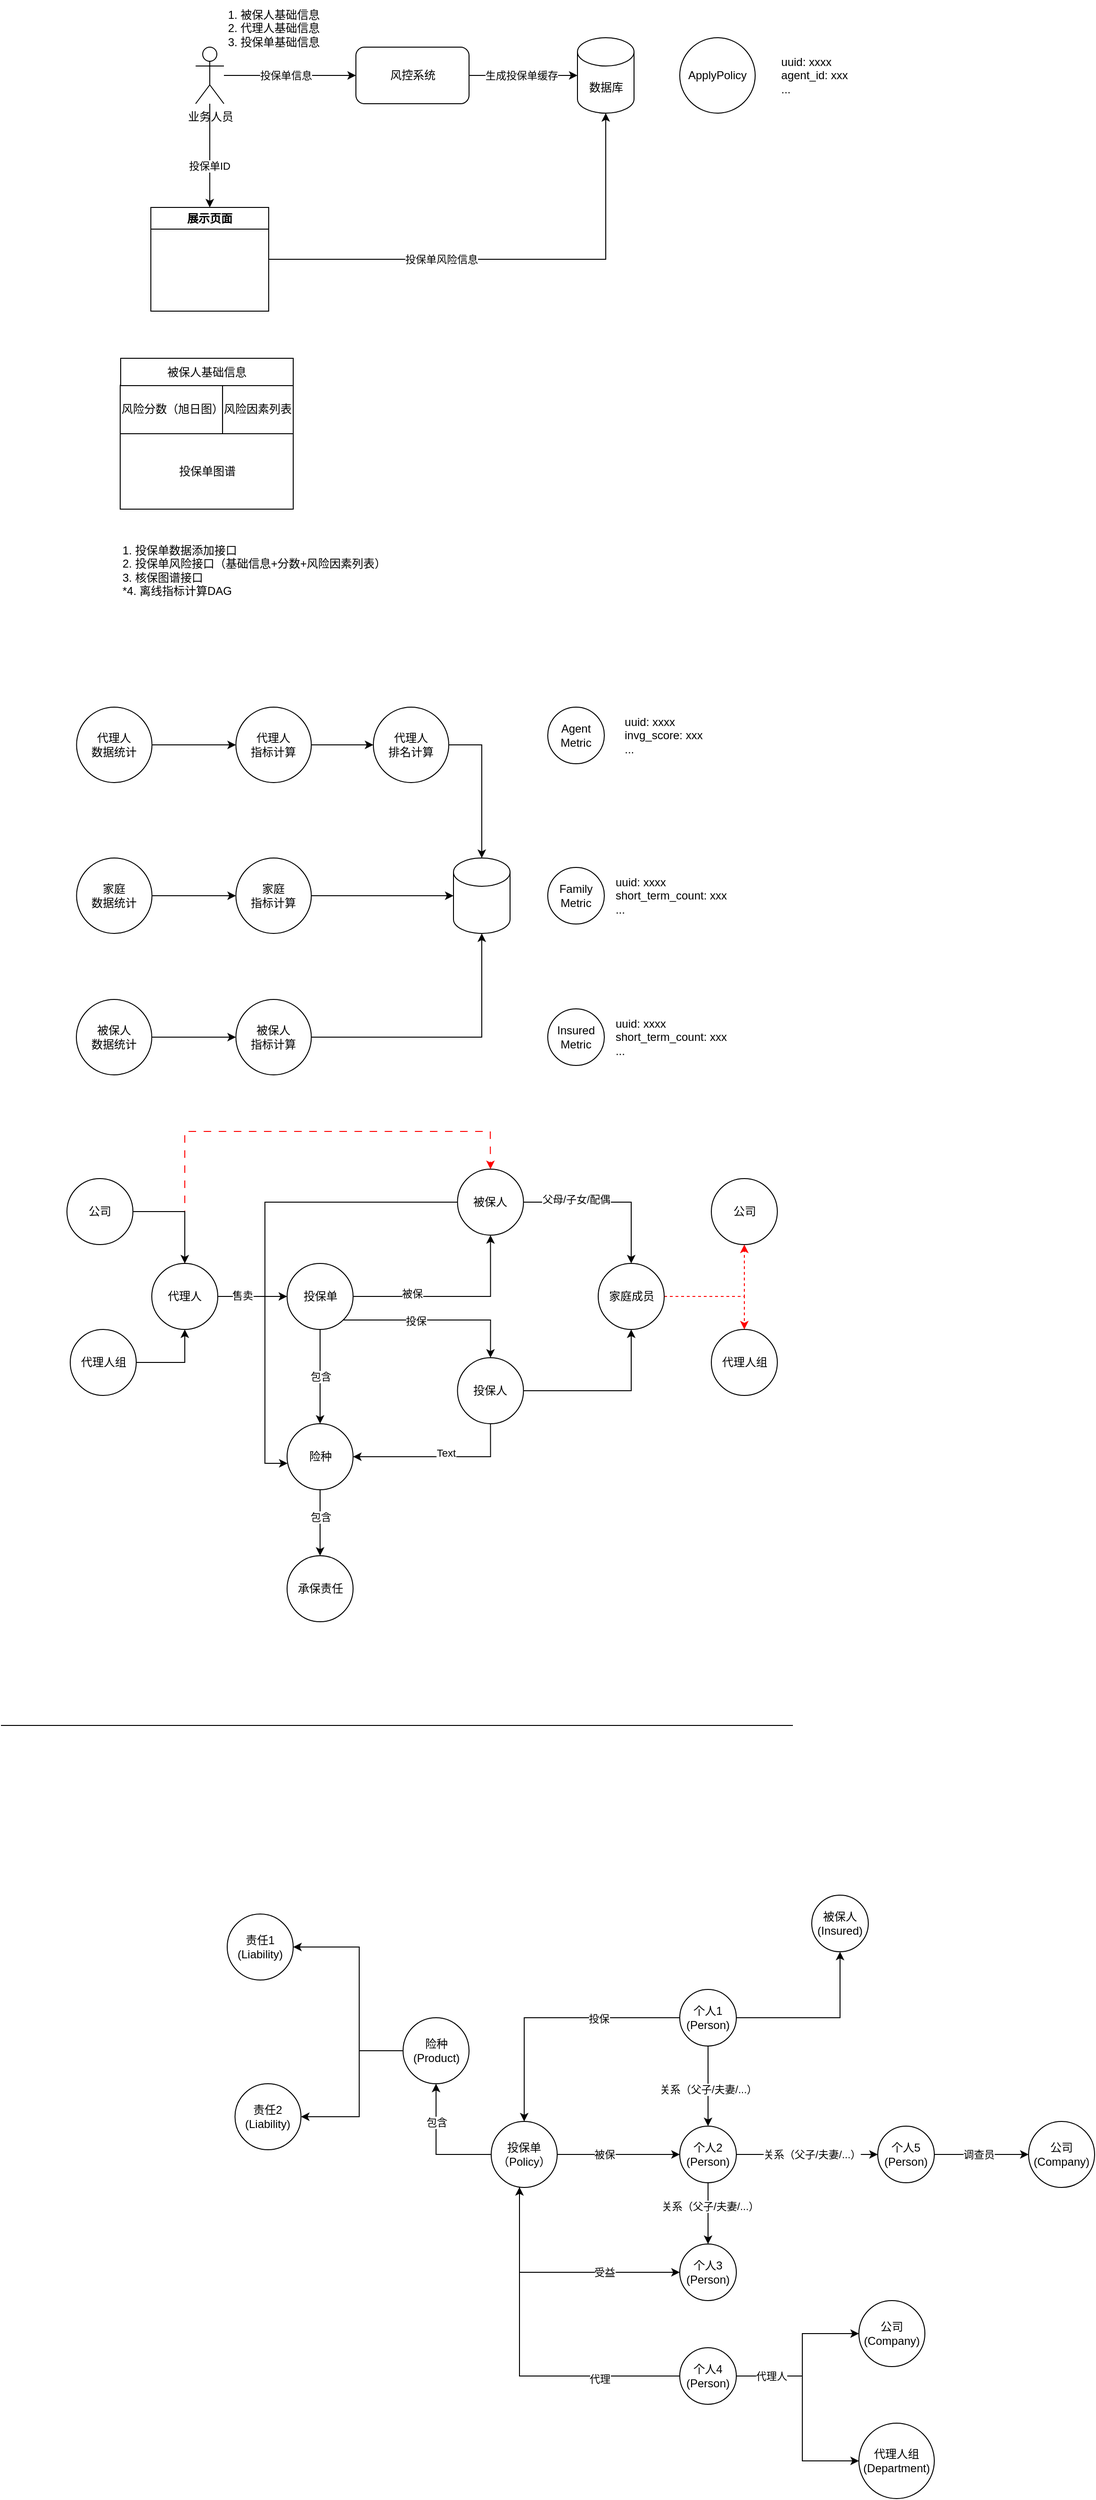 <mxfile version="22.1.0" type="github">
  <diagram name="Page-1" id="D61PyfcK58h0UPg5Ae6O">
    <mxGraphModel dx="2074" dy="2250" grid="1" gridSize="10" guides="1" tooltips="1" connect="1" arrows="1" fold="1" page="1" pageScale="1" pageWidth="850" pageHeight="1100" math="0" shadow="0">
      <root>
        <mxCell id="0" />
        <mxCell id="1" parent="0" />
        <mxCell id="CutPcQzICrdOBgq3EssP-4" style="edgeStyle=orthogonalEdgeStyle;rounded=0;orthogonalLoop=1;jettySize=auto;html=1;" parent="1" source="CutPcQzICrdOBgq3EssP-1" target="CutPcQzICrdOBgq3EssP-2" edge="1">
          <mxGeometry relative="1" as="geometry" />
        </mxCell>
        <mxCell id="CutPcQzICrdOBgq3EssP-6" value="投保单信息" style="edgeLabel;html=1;align=center;verticalAlign=middle;resizable=0;points=[];" parent="CutPcQzICrdOBgq3EssP-4" vertex="1" connectable="0">
          <mxGeometry x="-0.329" relative="1" as="geometry">
            <mxPoint x="18" as="offset" />
          </mxGeometry>
        </mxCell>
        <mxCell id="CutPcQzICrdOBgq3EssP-11" style="edgeStyle=orthogonalEdgeStyle;rounded=0;orthogonalLoop=1;jettySize=auto;html=1;" parent="1" source="CutPcQzICrdOBgq3EssP-1" target="CutPcQzICrdOBgq3EssP-9" edge="1">
          <mxGeometry relative="1" as="geometry" />
        </mxCell>
        <mxCell id="CutPcQzICrdOBgq3EssP-13" value="投保单ID" style="edgeLabel;html=1;align=center;verticalAlign=middle;resizable=0;points=[];" parent="CutPcQzICrdOBgq3EssP-11" vertex="1" connectable="0">
          <mxGeometry x="0.173" y="-1" relative="1" as="geometry">
            <mxPoint y="1" as="offset" />
          </mxGeometry>
        </mxCell>
        <mxCell id="CutPcQzICrdOBgq3EssP-1" value="业务人员" style="shape=umlActor;verticalLabelPosition=bottom;verticalAlign=top;html=1;outlineConnect=0;" parent="1" vertex="1">
          <mxGeometry x="216.5" y="-960" width="30" height="60" as="geometry" />
        </mxCell>
        <mxCell id="CutPcQzICrdOBgq3EssP-5" style="edgeStyle=orthogonalEdgeStyle;rounded=0;orthogonalLoop=1;jettySize=auto;html=1;" parent="1" source="CutPcQzICrdOBgq3EssP-2" target="CutPcQzICrdOBgq3EssP-3" edge="1">
          <mxGeometry relative="1" as="geometry" />
        </mxCell>
        <mxCell id="CutPcQzICrdOBgq3EssP-7" value="生成投保单缓存" style="edgeLabel;html=1;align=center;verticalAlign=middle;resizable=0;points=[];" parent="CutPcQzICrdOBgq3EssP-5" vertex="1" connectable="0">
          <mxGeometry x="-0.478" relative="1" as="geometry">
            <mxPoint x="25" as="offset" />
          </mxGeometry>
        </mxCell>
        <mxCell id="CutPcQzICrdOBgq3EssP-2" value="风控系统" style="rounded=1;whiteSpace=wrap;html=1;" parent="1" vertex="1">
          <mxGeometry x="386.5" y="-960" width="120" height="60" as="geometry" />
        </mxCell>
        <mxCell id="CutPcQzICrdOBgq3EssP-3" value="数据库" style="shape=cylinder3;whiteSpace=wrap;html=1;boundedLbl=1;backgroundOutline=1;size=15;" parent="1" vertex="1">
          <mxGeometry x="621.5" y="-970" width="60" height="80" as="geometry" />
        </mxCell>
        <mxCell id="CutPcQzICrdOBgq3EssP-8" value="1. 被保人基础信息&lt;br&gt;&lt;div style=&quot;text-align: left;&quot;&gt;&lt;span style=&quot;background-color: initial;&quot;&gt;2. 代理人基础信息&lt;/span&gt;&lt;/div&gt;&lt;div style=&quot;text-align: left;&quot;&gt;&lt;span style=&quot;background-color: initial;&quot;&gt;3. 投保单基础信息&lt;/span&gt;&lt;/div&gt;" style="text;html=1;strokeColor=none;fillColor=none;align=center;verticalAlign=middle;whiteSpace=wrap;rounded=0;" parent="1" vertex="1">
          <mxGeometry x="238.82" y="-1010" width="120.79" height="60" as="geometry" />
        </mxCell>
        <mxCell id="CutPcQzICrdOBgq3EssP-9" value="展示页面" style="swimlane;whiteSpace=wrap;html=1;" parent="1" vertex="1">
          <mxGeometry x="169" y="-790" width="125" height="110" as="geometry" />
        </mxCell>
        <mxCell id="CutPcQzICrdOBgq3EssP-12" style="edgeStyle=orthogonalEdgeStyle;rounded=0;orthogonalLoop=1;jettySize=auto;html=1;entryX=0.5;entryY=1;entryDx=0;entryDy=0;entryPerimeter=0;" parent="1" source="CutPcQzICrdOBgq3EssP-9" target="CutPcQzICrdOBgq3EssP-3" edge="1">
          <mxGeometry relative="1" as="geometry" />
        </mxCell>
        <mxCell id="CutPcQzICrdOBgq3EssP-14" value="投保单风险信息" style="edgeLabel;html=1;align=center;verticalAlign=middle;resizable=0;points=[];" parent="CutPcQzICrdOBgq3EssP-12" vertex="1" connectable="0">
          <mxGeometry x="-0.44" relative="1" as="geometry">
            <mxPoint x="39" as="offset" />
          </mxGeometry>
        </mxCell>
        <mxCell id="CutPcQzICrdOBgq3EssP-22" value="1. 投保单数据添加接口&lt;br&gt;2. 投保单风险接口（基础信息+分数+风险因素列表）&lt;br&gt;3. 核保图谱接口&lt;br&gt;*4. 离线指标计算DAG" style="text;html=1;strokeColor=none;fillColor=none;align=left;verticalAlign=middle;whiteSpace=wrap;rounded=0;" parent="1" vertex="1">
          <mxGeometry x="136.5" y="-440" width="313.5" height="70" as="geometry" />
        </mxCell>
        <mxCell id="CutPcQzICrdOBgq3EssP-17" value="风险分数（旭日图）" style="rounded=0;whiteSpace=wrap;html=1;" parent="1" vertex="1">
          <mxGeometry x="136.5" y="-601.43" width="108.571" height="51.429" as="geometry" />
        </mxCell>
        <mxCell id="CutPcQzICrdOBgq3EssP-18" value="风险因素列表" style="rounded=0;whiteSpace=wrap;html=1;" parent="1" vertex="1">
          <mxGeometry x="245.07" y="-601.43" width="74.93" height="51.43" as="geometry" />
        </mxCell>
        <mxCell id="CutPcQzICrdOBgq3EssP-19" value="投保单图谱" style="rounded=0;whiteSpace=wrap;html=1;" parent="1" vertex="1">
          <mxGeometry x="136.5" y="-550" width="183.5" height="80" as="geometry" />
        </mxCell>
        <mxCell id="CutPcQzICrdOBgq3EssP-23" value="被保人基础信息" style="rounded=0;whiteSpace=wrap;html=1;" parent="1" vertex="1">
          <mxGeometry x="137" y="-630" width="183" height="29" as="geometry" />
        </mxCell>
        <mxCell id="CutPcQzICrdOBgq3EssP-30" style="edgeStyle=orthogonalEdgeStyle;rounded=0;orthogonalLoop=1;jettySize=auto;html=1;" parent="1" source="CutPcQzICrdOBgq3EssP-24" target="CutPcQzICrdOBgq3EssP-27" edge="1">
          <mxGeometry relative="1" as="geometry" />
        </mxCell>
        <mxCell id="CutPcQzICrdOBgq3EssP-24" value="代理人&lt;br&gt;数据统计" style="ellipse;whiteSpace=wrap;html=1;aspect=fixed;" parent="1" vertex="1">
          <mxGeometry x="90.21" y="-260" width="80" height="80" as="geometry" />
        </mxCell>
        <mxCell id="CutPcQzICrdOBgq3EssP-31" style="edgeStyle=orthogonalEdgeStyle;rounded=0;orthogonalLoop=1;jettySize=auto;html=1;entryX=0;entryY=0.5;entryDx=0;entryDy=0;" parent="1" source="CutPcQzICrdOBgq3EssP-25" target="CutPcQzICrdOBgq3EssP-28" edge="1">
          <mxGeometry relative="1" as="geometry" />
        </mxCell>
        <mxCell id="CutPcQzICrdOBgq3EssP-25" value="家庭&lt;br&gt;数据统计" style="ellipse;whiteSpace=wrap;html=1;aspect=fixed;" parent="1" vertex="1">
          <mxGeometry x="90.21" y="-100" width="80" height="80" as="geometry" />
        </mxCell>
        <mxCell id="CutPcQzICrdOBgq3EssP-32" style="edgeStyle=orthogonalEdgeStyle;rounded=0;orthogonalLoop=1;jettySize=auto;html=1;entryX=0;entryY=0.5;entryDx=0;entryDy=0;" parent="1" source="CutPcQzICrdOBgq3EssP-26" target="CutPcQzICrdOBgq3EssP-29" edge="1">
          <mxGeometry relative="1" as="geometry" />
        </mxCell>
        <mxCell id="CutPcQzICrdOBgq3EssP-26" value="被保人&lt;br&gt;数据统计" style="ellipse;whiteSpace=wrap;html=1;aspect=fixed;" parent="1" vertex="1">
          <mxGeometry x="90.0" y="50" width="80" height="80" as="geometry" />
        </mxCell>
        <mxCell id="CutPcQzICrdOBgq3EssP-34" style="edgeStyle=orthogonalEdgeStyle;rounded=0;orthogonalLoop=1;jettySize=auto;html=1;entryX=0;entryY=0.5;entryDx=0;entryDy=0;" parent="1" source="CutPcQzICrdOBgq3EssP-27" target="CutPcQzICrdOBgq3EssP-33" edge="1">
          <mxGeometry relative="1" as="geometry" />
        </mxCell>
        <mxCell id="CutPcQzICrdOBgq3EssP-27" value="代理人&lt;br&gt;指标计算" style="ellipse;whiteSpace=wrap;html=1;aspect=fixed;" parent="1" vertex="1">
          <mxGeometry x="259.21" y="-260" width="80" height="80" as="geometry" />
        </mxCell>
        <mxCell id="CutPcQzICrdOBgq3EssP-37" style="edgeStyle=orthogonalEdgeStyle;rounded=0;orthogonalLoop=1;jettySize=auto;html=1;" parent="1" source="CutPcQzICrdOBgq3EssP-28" target="CutPcQzICrdOBgq3EssP-35" edge="1">
          <mxGeometry relative="1" as="geometry" />
        </mxCell>
        <mxCell id="CutPcQzICrdOBgq3EssP-28" value="家庭&lt;br&gt;指标计算" style="ellipse;whiteSpace=wrap;html=1;aspect=fixed;" parent="1" vertex="1">
          <mxGeometry x="259.21" y="-100" width="80" height="80" as="geometry" />
        </mxCell>
        <mxCell id="CutPcQzICrdOBgq3EssP-29" value="被保人&lt;br&gt;指标计算" style="ellipse;whiteSpace=wrap;html=1;aspect=fixed;" parent="1" vertex="1">
          <mxGeometry x="259.21" y="50" width="80" height="80" as="geometry" />
        </mxCell>
        <mxCell id="CutPcQzICrdOBgq3EssP-33" value="代理人&lt;br&gt;排名计算" style="ellipse;whiteSpace=wrap;html=1;aspect=fixed;" parent="1" vertex="1">
          <mxGeometry x="405" y="-260" width="80" height="80" as="geometry" />
        </mxCell>
        <mxCell id="CutPcQzICrdOBgq3EssP-35" value="" style="shape=cylinder3;whiteSpace=wrap;html=1;boundedLbl=1;backgroundOutline=1;size=15;" parent="1" vertex="1">
          <mxGeometry x="490" y="-100" width="60" height="80" as="geometry" />
        </mxCell>
        <mxCell id="CutPcQzICrdOBgq3EssP-36" style="edgeStyle=orthogonalEdgeStyle;rounded=0;orthogonalLoop=1;jettySize=auto;html=1;entryX=0.5;entryY=0;entryDx=0;entryDy=0;entryPerimeter=0;" parent="1" source="CutPcQzICrdOBgq3EssP-33" target="CutPcQzICrdOBgq3EssP-35" edge="1">
          <mxGeometry relative="1" as="geometry" />
        </mxCell>
        <mxCell id="CutPcQzICrdOBgq3EssP-38" style="edgeStyle=orthogonalEdgeStyle;rounded=0;orthogonalLoop=1;jettySize=auto;html=1;entryX=0.5;entryY=1;entryDx=0;entryDy=0;entryPerimeter=0;" parent="1" source="CutPcQzICrdOBgq3EssP-29" target="CutPcQzICrdOBgq3EssP-35" edge="1">
          <mxGeometry relative="1" as="geometry" />
        </mxCell>
        <mxCell id="CutPcQzICrdOBgq3EssP-41" value="" style="group" parent="1" vertex="1" connectable="0">
          <mxGeometry x="590" y="-260" width="171.5" height="60" as="geometry" />
        </mxCell>
        <mxCell id="CutPcQzICrdOBgq3EssP-39" value="Agent&lt;br&gt;Metric" style="ellipse;whiteSpace=wrap;html=1;aspect=fixed;" parent="CutPcQzICrdOBgq3EssP-41" vertex="1">
          <mxGeometry width="60" height="60" as="geometry" />
        </mxCell>
        <mxCell id="CutPcQzICrdOBgq3EssP-40" value="&lt;div style=&quot;text-align: left;&quot;&gt;&lt;span style=&quot;background-color: initial;&quot;&gt;uuid: xxxx&lt;/span&gt;&lt;/div&gt;&lt;div style=&quot;text-align: left;&quot;&gt;&lt;span style=&quot;background-color: initial;&quot;&gt;invg_score: xxx&lt;/span&gt;&lt;/div&gt;&lt;div style=&quot;text-align: left;&quot;&gt;&lt;span style=&quot;background-color: initial;&quot;&gt;...&lt;/span&gt;&lt;/div&gt;" style="text;html=1;strokeColor=none;fillColor=none;align=center;verticalAlign=middle;whiteSpace=wrap;rounded=0;" parent="CutPcQzICrdOBgq3EssP-41" vertex="1">
          <mxGeometry x="73.5" y="15" width="98" height="30" as="geometry" />
        </mxCell>
        <mxCell id="CutPcQzICrdOBgq3EssP-42" value="" style="group" parent="1" vertex="1" connectable="0">
          <mxGeometry x="590" y="-90" width="220" height="60" as="geometry" />
        </mxCell>
        <mxCell id="CutPcQzICrdOBgq3EssP-43" value="Family&lt;br&gt;Metric" style="ellipse;whiteSpace=wrap;html=1;aspect=fixed;" parent="CutPcQzICrdOBgq3EssP-42" vertex="1">
          <mxGeometry width="60" height="60" as="geometry" />
        </mxCell>
        <mxCell id="CutPcQzICrdOBgq3EssP-44" value="&lt;div style=&quot;text-align: left;&quot;&gt;&lt;span style=&quot;background-color: initial;&quot;&gt;uuid: xxxx&lt;/span&gt;&lt;/div&gt;&lt;div style=&quot;text-align: left;&quot;&gt;&lt;span style=&quot;background-color: initial;&quot;&gt;short_term_count: xxx&lt;/span&gt;&lt;/div&gt;&lt;div style=&quot;text-align: left;&quot;&gt;&lt;span style=&quot;background-color: initial;&quot;&gt;...&lt;/span&gt;&lt;/div&gt;" style="text;html=1;strokeColor=none;fillColor=none;align=center;verticalAlign=middle;whiteSpace=wrap;rounded=0;" parent="CutPcQzICrdOBgq3EssP-42" vertex="1">
          <mxGeometry x="68.496" y="15" width="125.714" height="30" as="geometry" />
        </mxCell>
        <mxCell id="CutPcQzICrdOBgq3EssP-46" value="" style="group" parent="1" vertex="1" connectable="0">
          <mxGeometry x="590" y="60" width="220" height="60" as="geometry" />
        </mxCell>
        <mxCell id="CutPcQzICrdOBgq3EssP-47" value="Insured&lt;br&gt;Metric" style="ellipse;whiteSpace=wrap;html=1;aspect=fixed;" parent="CutPcQzICrdOBgq3EssP-46" vertex="1">
          <mxGeometry width="60" height="60" as="geometry" />
        </mxCell>
        <mxCell id="CutPcQzICrdOBgq3EssP-48" value="&lt;div style=&quot;text-align: left;&quot;&gt;&lt;span style=&quot;background-color: initial;&quot;&gt;uuid: xxxx&lt;/span&gt;&lt;/div&gt;&lt;div style=&quot;text-align: left;&quot;&gt;&lt;span style=&quot;background-color: initial;&quot;&gt;short_term_count: xxx&lt;/span&gt;&lt;/div&gt;&lt;div style=&quot;text-align: left;&quot;&gt;&lt;span style=&quot;background-color: initial;&quot;&gt;...&lt;/span&gt;&lt;/div&gt;" style="text;html=1;strokeColor=none;fillColor=none;align=center;verticalAlign=middle;whiteSpace=wrap;rounded=0;" parent="CutPcQzICrdOBgq3EssP-46" vertex="1">
          <mxGeometry x="68.496" y="15" width="125.714" height="30" as="geometry" />
        </mxCell>
        <mxCell id="CutPcQzICrdOBgq3EssP-49" value="" style="group" parent="1" vertex="1" connectable="0">
          <mxGeometry x="750" y="-950" width="171.5" height="60" as="geometry" />
        </mxCell>
        <mxCell id="CutPcQzICrdOBgq3EssP-50" value="ApplyPolicy" style="ellipse;whiteSpace=wrap;html=1;aspect=fixed;" parent="CutPcQzICrdOBgq3EssP-49" vertex="1">
          <mxGeometry x="-20" y="-20" width="80" height="80" as="geometry" />
        </mxCell>
        <mxCell id="CutPcQzICrdOBgq3EssP-51" value="&lt;div style=&quot;text-align: left;&quot;&gt;&lt;span style=&quot;background-color: initial;&quot;&gt;uuid: xxxx&lt;/span&gt;&lt;/div&gt;&lt;div style=&quot;text-align: left;&quot;&gt;&lt;span style=&quot;background-color: initial;&quot;&gt;agent_id: xxx&lt;/span&gt;&lt;/div&gt;&lt;div style=&quot;text-align: left;&quot;&gt;&lt;span style=&quot;background-color: initial;&quot;&gt;...&lt;/span&gt;&lt;/div&gt;" style="text;html=1;strokeColor=none;fillColor=none;align=center;verticalAlign=middle;whiteSpace=wrap;rounded=0;" parent="CutPcQzICrdOBgq3EssP-49" vertex="1">
          <mxGeometry x="73.5" y="5" width="98" height="30" as="geometry" />
        </mxCell>
        <mxCell id="40ppi2U5x2NpT91st2qv-13" style="edgeStyle=orthogonalEdgeStyle;rounded=0;orthogonalLoop=1;jettySize=auto;html=1;" parent="1" source="40ppi2U5x2NpT91st2qv-1" target="40ppi2U5x2NpT91st2qv-2" edge="1">
          <mxGeometry relative="1" as="geometry" />
        </mxCell>
        <mxCell id="YGsz35yIP1S0iWEz8hBN-5" value="被保" style="edgeLabel;html=1;align=center;verticalAlign=middle;resizable=0;points=[];" vertex="1" connectable="0" parent="40ppi2U5x2NpT91st2qv-13">
          <mxGeometry x="-0.407" y="3" relative="1" as="geometry">
            <mxPoint as="offset" />
          </mxGeometry>
        </mxCell>
        <mxCell id="40ppi2U5x2NpT91st2qv-14" style="edgeStyle=orthogonalEdgeStyle;rounded=0;orthogonalLoop=1;jettySize=auto;html=1;entryX=0.5;entryY=0;entryDx=0;entryDy=0;endArrow=classic;endFill=1;startArrow=none;startFill=0;" parent="1" source="40ppi2U5x2NpT91st2qv-1" target="40ppi2U5x2NpT91st2qv-3" edge="1">
          <mxGeometry relative="1" as="geometry">
            <Array as="points">
              <mxPoint x="529" y="390" />
            </Array>
          </mxGeometry>
        </mxCell>
        <mxCell id="YGsz35yIP1S0iWEz8hBN-4" value="投保" style="edgeLabel;html=1;align=center;verticalAlign=middle;resizable=0;points=[];" vertex="1" connectable="0" parent="40ppi2U5x2NpT91st2qv-14">
          <mxGeometry x="0.202" y="-1" relative="1" as="geometry">
            <mxPoint x="-41" as="offset" />
          </mxGeometry>
        </mxCell>
        <mxCell id="40ppi2U5x2NpT91st2qv-17" value="包含" style="edgeStyle=orthogonalEdgeStyle;rounded=0;orthogonalLoop=1;jettySize=auto;html=1;" parent="1" source="40ppi2U5x2NpT91st2qv-1" target="40ppi2U5x2NpT91st2qv-6" edge="1">
          <mxGeometry relative="1" as="geometry" />
        </mxCell>
        <mxCell id="40ppi2U5x2NpT91st2qv-1" value="投保单" style="ellipse;whiteSpace=wrap;html=1;aspect=fixed;" parent="1" vertex="1">
          <mxGeometry x="313.5" y="330" width="70" height="70" as="geometry" />
        </mxCell>
        <mxCell id="40ppi2U5x2NpT91st2qv-15" style="edgeStyle=orthogonalEdgeStyle;rounded=0;orthogonalLoop=1;jettySize=auto;html=1;" parent="1" source="40ppi2U5x2NpT91st2qv-2" target="40ppi2U5x2NpT91st2qv-4" edge="1">
          <mxGeometry relative="1" as="geometry" />
        </mxCell>
        <mxCell id="YGsz35yIP1S0iWEz8hBN-2" value="父母/子女/配偶" style="edgeLabel;html=1;align=center;verticalAlign=middle;resizable=0;points=[];" vertex="1" connectable="0" parent="40ppi2U5x2NpT91st2qv-15">
          <mxGeometry x="-0.389" y="3" relative="1" as="geometry">
            <mxPoint as="offset" />
          </mxGeometry>
        </mxCell>
        <mxCell id="40ppi2U5x2NpT91st2qv-2" value="被保人" style="ellipse;whiteSpace=wrap;html=1;aspect=fixed;" parent="1" vertex="1">
          <mxGeometry x="494.25" y="230" width="70" height="70" as="geometry" />
        </mxCell>
        <mxCell id="40ppi2U5x2NpT91st2qv-16" style="edgeStyle=orthogonalEdgeStyle;rounded=0;orthogonalLoop=1;jettySize=auto;html=1;entryX=0.5;entryY=1;entryDx=0;entryDy=0;" parent="1" source="40ppi2U5x2NpT91st2qv-3" target="40ppi2U5x2NpT91st2qv-4" edge="1">
          <mxGeometry relative="1" as="geometry" />
        </mxCell>
        <mxCell id="YGsz35yIP1S0iWEz8hBN-11" style="edgeStyle=orthogonalEdgeStyle;rounded=0;orthogonalLoop=1;jettySize=auto;html=1;" edge="1" parent="1" source="40ppi2U5x2NpT91st2qv-3" target="40ppi2U5x2NpT91st2qv-6">
          <mxGeometry relative="1" as="geometry">
            <Array as="points">
              <mxPoint x="529" y="535" />
            </Array>
          </mxGeometry>
        </mxCell>
        <mxCell id="YGsz35yIP1S0iWEz8hBN-13" value="Text" style="edgeLabel;html=1;align=center;verticalAlign=middle;resizable=0;points=[];" vertex="1" connectable="0" parent="YGsz35yIP1S0iWEz8hBN-11">
          <mxGeometry x="-0.09" y="-4" relative="1" as="geometry">
            <mxPoint as="offset" />
          </mxGeometry>
        </mxCell>
        <mxCell id="40ppi2U5x2NpT91st2qv-3" value="投保人" style="ellipse;whiteSpace=wrap;html=1;aspect=fixed;" parent="1" vertex="1">
          <mxGeometry x="494.25" y="430" width="70" height="70" as="geometry" />
        </mxCell>
        <mxCell id="YGsz35yIP1S0iWEz8hBN-9" style="edgeStyle=orthogonalEdgeStyle;rounded=0;orthogonalLoop=1;jettySize=auto;html=1;dashed=1;strokeColor=#FF0000;" edge="1" parent="1" source="40ppi2U5x2NpT91st2qv-4" target="YGsz35yIP1S0iWEz8hBN-7">
          <mxGeometry relative="1" as="geometry" />
        </mxCell>
        <mxCell id="YGsz35yIP1S0iWEz8hBN-10" style="edgeStyle=orthogonalEdgeStyle;rounded=0;orthogonalLoop=1;jettySize=auto;html=1;entryX=0.5;entryY=0;entryDx=0;entryDy=0;dashed=1;strokeColor=#FF0000;" edge="1" parent="1" source="40ppi2U5x2NpT91st2qv-4" target="YGsz35yIP1S0iWEz8hBN-8">
          <mxGeometry relative="1" as="geometry" />
        </mxCell>
        <mxCell id="40ppi2U5x2NpT91st2qv-4" value="家庭成员" style="ellipse;whiteSpace=wrap;html=1;aspect=fixed;" parent="1" vertex="1">
          <mxGeometry x="643.5" y="330" width="70" height="70" as="geometry" />
        </mxCell>
        <mxCell id="40ppi2U5x2NpT91st2qv-12" style="edgeStyle=orthogonalEdgeStyle;rounded=0;orthogonalLoop=1;jettySize=auto;html=1;entryX=0;entryY=0.5;entryDx=0;entryDy=0;" parent="1" source="40ppi2U5x2NpT91st2qv-5" target="40ppi2U5x2NpT91st2qv-1" edge="1">
          <mxGeometry relative="1" as="geometry" />
        </mxCell>
        <mxCell id="YGsz35yIP1S0iWEz8hBN-1" value="售卖" style="edgeLabel;html=1;align=center;verticalAlign=middle;resizable=0;points=[];" vertex="1" connectable="0" parent="40ppi2U5x2NpT91st2qv-12">
          <mxGeometry x="-0.292" y="1" relative="1" as="geometry">
            <mxPoint as="offset" />
          </mxGeometry>
        </mxCell>
        <mxCell id="YGsz35yIP1S0iWEz8hBN-14" style="edgeStyle=orthogonalEdgeStyle;rounded=0;orthogonalLoop=1;jettySize=auto;html=1;dashed=1;dashPattern=8 8;strokeColor=#FF0000;" edge="1" parent="1" source="40ppi2U5x2NpT91st2qv-5" target="40ppi2U5x2NpT91st2qv-2">
          <mxGeometry relative="1" as="geometry">
            <Array as="points">
              <mxPoint x="205" y="190" />
              <mxPoint x="529" y="190" />
            </Array>
          </mxGeometry>
        </mxCell>
        <mxCell id="40ppi2U5x2NpT91st2qv-5" value="代理人" style="ellipse;whiteSpace=wrap;html=1;aspect=fixed;" parent="1" vertex="1">
          <mxGeometry x="170" y="330" width="70" height="70" as="geometry" />
        </mxCell>
        <mxCell id="40ppi2U5x2NpT91st2qv-19" style="edgeStyle=orthogonalEdgeStyle;rounded=0;orthogonalLoop=1;jettySize=auto;html=1;entryX=0.5;entryY=0;entryDx=0;entryDy=0;" parent="1" source="40ppi2U5x2NpT91st2qv-6" target="40ppi2U5x2NpT91st2qv-18" edge="1">
          <mxGeometry relative="1" as="geometry" />
        </mxCell>
        <mxCell id="YGsz35yIP1S0iWEz8hBN-6" value="包含" style="edgeLabel;html=1;align=center;verticalAlign=middle;resizable=0;points=[];" vertex="1" connectable="0" parent="40ppi2U5x2NpT91st2qv-19">
          <mxGeometry x="-0.171" relative="1" as="geometry">
            <mxPoint as="offset" />
          </mxGeometry>
        </mxCell>
        <mxCell id="40ppi2U5x2NpT91st2qv-6" value="险种" style="ellipse;whiteSpace=wrap;html=1;aspect=fixed;" parent="1" vertex="1">
          <mxGeometry x="313.5" y="500" width="70" height="70" as="geometry" />
        </mxCell>
        <mxCell id="40ppi2U5x2NpT91st2qv-10" style="edgeStyle=orthogonalEdgeStyle;rounded=0;orthogonalLoop=1;jettySize=auto;html=1;entryX=0.5;entryY=0;entryDx=0;entryDy=0;" parent="1" source="40ppi2U5x2NpT91st2qv-8" target="40ppi2U5x2NpT91st2qv-5" edge="1">
          <mxGeometry relative="1" as="geometry" />
        </mxCell>
        <mxCell id="40ppi2U5x2NpT91st2qv-8" value="公司" style="ellipse;whiteSpace=wrap;html=1;aspect=fixed;" parent="1" vertex="1">
          <mxGeometry x="80" y="240" width="70" height="70" as="geometry" />
        </mxCell>
        <mxCell id="40ppi2U5x2NpT91st2qv-11" style="edgeStyle=orthogonalEdgeStyle;rounded=0;orthogonalLoop=1;jettySize=auto;html=1;entryX=0.5;entryY=1;entryDx=0;entryDy=0;" parent="1" source="40ppi2U5x2NpT91st2qv-9" target="40ppi2U5x2NpT91st2qv-5" edge="1">
          <mxGeometry relative="1" as="geometry" />
        </mxCell>
        <mxCell id="40ppi2U5x2NpT91st2qv-9" value="代理人组" style="ellipse;whiteSpace=wrap;html=1;aspect=fixed;" parent="1" vertex="1">
          <mxGeometry x="83.5" y="400" width="70" height="70" as="geometry" />
        </mxCell>
        <mxCell id="40ppi2U5x2NpT91st2qv-18" value="承保责任" style="ellipse;whiteSpace=wrap;html=1;aspect=fixed;" parent="1" vertex="1">
          <mxGeometry x="313.5" y="640" width="70" height="70" as="geometry" />
        </mxCell>
        <mxCell id="cPBy27_84jMsPGYw7Nv2-5" style="edgeStyle=orthogonalEdgeStyle;rounded=0;orthogonalLoop=1;jettySize=auto;html=1;entryX=0.5;entryY=1;entryDx=0;entryDy=0;" parent="1" source="cPBy27_84jMsPGYw7Nv2-1" target="cPBy27_84jMsPGYw7Nv2-4" edge="1">
          <mxGeometry relative="1" as="geometry" />
        </mxCell>
        <mxCell id="cPBy27_84jMsPGYw7Nv2-6" value="包含" style="edgeLabel;html=1;align=center;verticalAlign=middle;resizable=0;points=[];" parent="cPBy27_84jMsPGYw7Nv2-5" vertex="1" connectable="0">
          <mxGeometry x="0.239" relative="1" as="geometry">
            <mxPoint y="-10" as="offset" />
          </mxGeometry>
        </mxCell>
        <mxCell id="cPBy27_84jMsPGYw7Nv2-14" style="edgeStyle=orthogonalEdgeStyle;rounded=0;orthogonalLoop=1;jettySize=auto;html=1;" parent="1" source="cPBy27_84jMsPGYw7Nv2-1" target="cPBy27_84jMsPGYw7Nv2-10" edge="1">
          <mxGeometry relative="1" as="geometry" />
        </mxCell>
        <mxCell id="cPBy27_84jMsPGYw7Nv2-15" value="被保" style="edgeLabel;html=1;align=center;verticalAlign=middle;resizable=0;points=[];" parent="cPBy27_84jMsPGYw7Nv2-14" vertex="1" connectable="0">
          <mxGeometry x="-0.077" y="-3" relative="1" as="geometry">
            <mxPoint x="-10" y="-3" as="offset" />
          </mxGeometry>
        </mxCell>
        <mxCell id="cPBy27_84jMsPGYw7Nv2-18" style="edgeStyle=orthogonalEdgeStyle;rounded=0;orthogonalLoop=1;jettySize=auto;html=1;" parent="1" source="cPBy27_84jMsPGYw7Nv2-1" target="cPBy27_84jMsPGYw7Nv2-17" edge="1">
          <mxGeometry relative="1" as="geometry">
            <Array as="points">
              <mxPoint x="560" y="1400" />
            </Array>
          </mxGeometry>
        </mxCell>
        <mxCell id="cPBy27_84jMsPGYw7Nv2-19" value="受益" style="edgeLabel;html=1;align=center;verticalAlign=middle;resizable=0;points=[];" parent="cPBy27_84jMsPGYw7Nv2-18" vertex="1" connectable="0">
          <mxGeometry x="0.516" relative="1" as="geometry">
            <mxPoint x="-17" as="offset" />
          </mxGeometry>
        </mxCell>
        <mxCell id="cPBy27_84jMsPGYw7Nv2-1" value="投保单&lt;br&gt;（Policy）" style="ellipse;whiteSpace=wrap;html=1;aspect=fixed;" parent="1" vertex="1">
          <mxGeometry x="530" y="1240" width="70" height="70" as="geometry" />
        </mxCell>
        <mxCell id="cPBy27_84jMsPGYw7Nv2-2" value="" style="endArrow=none;html=1;rounded=0;" parent="1" edge="1">
          <mxGeometry width="50" height="50" relative="1" as="geometry">
            <mxPoint x="10" y="820" as="sourcePoint" />
            <mxPoint x="850" y="820" as="targetPoint" />
          </mxGeometry>
        </mxCell>
        <mxCell id="cPBy27_84jMsPGYw7Nv2-23" style="edgeStyle=orthogonalEdgeStyle;rounded=0;orthogonalLoop=1;jettySize=auto;html=1;entryX=1;entryY=0.5;entryDx=0;entryDy=0;" parent="1" source="cPBy27_84jMsPGYw7Nv2-4" target="cPBy27_84jMsPGYw7Nv2-21" edge="1">
          <mxGeometry relative="1" as="geometry">
            <Array as="points">
              <mxPoint x="390" y="1165" />
              <mxPoint x="390" y="1055" />
            </Array>
          </mxGeometry>
        </mxCell>
        <mxCell id="cPBy27_84jMsPGYw7Nv2-24" style="edgeStyle=orthogonalEdgeStyle;rounded=0;orthogonalLoop=1;jettySize=auto;html=1;" parent="1" source="cPBy27_84jMsPGYw7Nv2-4" target="cPBy27_84jMsPGYw7Nv2-22" edge="1">
          <mxGeometry relative="1" as="geometry">
            <Array as="points">
              <mxPoint x="390" y="1165" />
              <mxPoint x="390" y="1235" />
            </Array>
          </mxGeometry>
        </mxCell>
        <mxCell id="cPBy27_84jMsPGYw7Nv2-4" value="险种&lt;br&gt;(Product)" style="ellipse;whiteSpace=wrap;html=1;aspect=fixed;" parent="1" vertex="1">
          <mxGeometry x="436.5" y="1130" width="70" height="70" as="geometry" />
        </mxCell>
        <mxCell id="cPBy27_84jMsPGYw7Nv2-12" style="edgeStyle=orthogonalEdgeStyle;rounded=0;orthogonalLoop=1;jettySize=auto;html=1;" parent="1" source="cPBy27_84jMsPGYw7Nv2-9" target="cPBy27_84jMsPGYw7Nv2-1" edge="1">
          <mxGeometry relative="1" as="geometry" />
        </mxCell>
        <mxCell id="cPBy27_84jMsPGYw7Nv2-13" value="投保" style="edgeLabel;html=1;align=center;verticalAlign=middle;resizable=0;points=[];" parent="cPBy27_84jMsPGYw7Nv2-12" vertex="1" connectable="0">
          <mxGeometry x="-0.374" y="1" relative="1" as="geometry">
            <mxPoint as="offset" />
          </mxGeometry>
        </mxCell>
        <mxCell id="cPBy27_84jMsPGYw7Nv2-25" style="edgeStyle=orthogonalEdgeStyle;rounded=0;orthogonalLoop=1;jettySize=auto;html=1;entryX=0.5;entryY=0;entryDx=0;entryDy=0;" parent="1" source="cPBy27_84jMsPGYw7Nv2-9" target="cPBy27_84jMsPGYw7Nv2-10" edge="1">
          <mxGeometry relative="1" as="geometry" />
        </mxCell>
        <mxCell id="cPBy27_84jMsPGYw7Nv2-26" value="关系（父子/夫妻/...）" style="edgeLabel;html=1;align=center;verticalAlign=middle;resizable=0;points=[];" parent="cPBy27_84jMsPGYw7Nv2-25" vertex="1" connectable="0">
          <mxGeometry x="0.082" relative="1" as="geometry">
            <mxPoint as="offset" />
          </mxGeometry>
        </mxCell>
        <mxCell id="UGKIJj4-Mh_hCb-AXwKf-15" style="edgeStyle=orthogonalEdgeStyle;rounded=0;orthogonalLoop=1;jettySize=auto;html=1;" parent="1" source="cPBy27_84jMsPGYw7Nv2-9" target="UGKIJj4-Mh_hCb-AXwKf-14" edge="1">
          <mxGeometry relative="1" as="geometry" />
        </mxCell>
        <mxCell id="cPBy27_84jMsPGYw7Nv2-9" value="个人1&lt;br&gt;(Person)" style="ellipse;whiteSpace=wrap;html=1;aspect=fixed;" parent="1" vertex="1">
          <mxGeometry x="730" y="1100" width="60" height="60" as="geometry" />
        </mxCell>
        <mxCell id="cPBy27_84jMsPGYw7Nv2-27" style="edgeStyle=orthogonalEdgeStyle;rounded=0;orthogonalLoop=1;jettySize=auto;html=1;entryX=0.5;entryY=0;entryDx=0;entryDy=0;" parent="1" source="cPBy27_84jMsPGYw7Nv2-10" target="cPBy27_84jMsPGYw7Nv2-17" edge="1">
          <mxGeometry relative="1" as="geometry" />
        </mxCell>
        <mxCell id="UGKIJj4-Mh_hCb-AXwKf-2" style="edgeStyle=orthogonalEdgeStyle;rounded=0;orthogonalLoop=1;jettySize=auto;html=1;entryX=0;entryY=0.5;entryDx=0;entryDy=0;" parent="1" source="cPBy27_84jMsPGYw7Nv2-10" target="UGKIJj4-Mh_hCb-AXwKf-1" edge="1">
          <mxGeometry relative="1" as="geometry" />
        </mxCell>
        <mxCell id="cPBy27_84jMsPGYw7Nv2-10" value="个人2&lt;br&gt;(Person)" style="ellipse;whiteSpace=wrap;html=1;aspect=fixed;" parent="1" vertex="1">
          <mxGeometry x="730" y="1245" width="60" height="60" as="geometry" />
        </mxCell>
        <mxCell id="cPBy27_84jMsPGYw7Nv2-29" style="edgeStyle=orthogonalEdgeStyle;rounded=0;orthogonalLoop=1;jettySize=auto;html=1;" parent="1" source="cPBy27_84jMsPGYw7Nv2-11" target="cPBy27_84jMsPGYw7Nv2-1" edge="1">
          <mxGeometry relative="1" as="geometry">
            <Array as="points">
              <mxPoint x="560" y="1510" />
            </Array>
          </mxGeometry>
        </mxCell>
        <mxCell id="cPBy27_84jMsPGYw7Nv2-30" value="代理" style="edgeLabel;html=1;align=center;verticalAlign=middle;resizable=0;points=[];" parent="cPBy27_84jMsPGYw7Nv2-29" vertex="1" connectable="0">
          <mxGeometry x="-0.537" y="3" relative="1" as="geometry">
            <mxPoint as="offset" />
          </mxGeometry>
        </mxCell>
        <mxCell id="UGKIJj4-Mh_hCb-AXwKf-8" style="edgeStyle=orthogonalEdgeStyle;rounded=0;orthogonalLoop=1;jettySize=auto;html=1;" parent="1" source="cPBy27_84jMsPGYw7Nv2-11" target="UGKIJj4-Mh_hCb-AXwKf-6" edge="1">
          <mxGeometry relative="1" as="geometry">
            <Array as="points">
              <mxPoint x="860" y="1510" />
              <mxPoint x="860" y="1465" />
            </Array>
          </mxGeometry>
        </mxCell>
        <mxCell id="UGKIJj4-Mh_hCb-AXwKf-9" style="edgeStyle=orthogonalEdgeStyle;rounded=0;orthogonalLoop=1;jettySize=auto;html=1;entryX=0;entryY=0.5;entryDx=0;entryDy=0;" parent="1" source="cPBy27_84jMsPGYw7Nv2-11" target="UGKIJj4-Mh_hCb-AXwKf-7" edge="1">
          <mxGeometry relative="1" as="geometry">
            <Array as="points">
              <mxPoint x="860" y="1510" />
              <mxPoint x="860" y="1600" />
              <mxPoint x="910" y="1600" />
            </Array>
          </mxGeometry>
        </mxCell>
        <mxCell id="UGKIJj4-Mh_hCb-AXwKf-10" value="代理人" style="edgeLabel;html=1;align=center;verticalAlign=middle;resizable=0;points=[];" parent="UGKIJj4-Mh_hCb-AXwKf-9" vertex="1" connectable="0">
          <mxGeometry x="-0.844" y="5" relative="1" as="geometry">
            <mxPoint x="20" y="5" as="offset" />
          </mxGeometry>
        </mxCell>
        <mxCell id="cPBy27_84jMsPGYw7Nv2-11" value="个人4&lt;br&gt;(Person)" style="ellipse;whiteSpace=wrap;html=1;aspect=fixed;" parent="1" vertex="1">
          <mxGeometry x="730" y="1480" width="60" height="60" as="geometry" />
        </mxCell>
        <mxCell id="cPBy27_84jMsPGYw7Nv2-17" value="个人3&lt;br&gt;(Person)" style="ellipse;whiteSpace=wrap;html=1;aspect=fixed;" parent="1" vertex="1">
          <mxGeometry x="730" y="1370" width="60" height="60" as="geometry" />
        </mxCell>
        <mxCell id="cPBy27_84jMsPGYw7Nv2-21" value="责任1&lt;br&gt;(Liability)" style="ellipse;whiteSpace=wrap;html=1;aspect=fixed;" parent="1" vertex="1">
          <mxGeometry x="250" y="1020" width="70" height="70" as="geometry" />
        </mxCell>
        <mxCell id="cPBy27_84jMsPGYw7Nv2-22" value="责任2&lt;br&gt;(Liability)" style="ellipse;whiteSpace=wrap;html=1;aspect=fixed;" parent="1" vertex="1">
          <mxGeometry x="258.25" y="1200" width="70" height="70" as="geometry" />
        </mxCell>
        <mxCell id="cPBy27_84jMsPGYw7Nv2-28" value="关系（父子/夫妻/...）" style="edgeLabel;html=1;align=center;verticalAlign=middle;resizable=0;points=[];" parent="1" vertex="1" connectable="0">
          <mxGeometry x="761.5" y="1330" as="geometry" />
        </mxCell>
        <mxCell id="UGKIJj4-Mh_hCb-AXwKf-12" style="edgeStyle=orthogonalEdgeStyle;rounded=0;orthogonalLoop=1;jettySize=auto;html=1;" parent="1" source="UGKIJj4-Mh_hCb-AXwKf-1" target="UGKIJj4-Mh_hCb-AXwKf-11" edge="1">
          <mxGeometry relative="1" as="geometry" />
        </mxCell>
        <mxCell id="UGKIJj4-Mh_hCb-AXwKf-13" value="调查员" style="edgeLabel;html=1;align=center;verticalAlign=middle;resizable=0;points=[];" parent="UGKIJj4-Mh_hCb-AXwKf-12" vertex="1" connectable="0">
          <mxGeometry x="-0.364" y="2" relative="1" as="geometry">
            <mxPoint x="15" y="2" as="offset" />
          </mxGeometry>
        </mxCell>
        <mxCell id="UGKIJj4-Mh_hCb-AXwKf-1" value="个人5&lt;br&gt;(Person)" style="ellipse;whiteSpace=wrap;html=1;aspect=fixed;" parent="1" vertex="1">
          <mxGeometry x="940" y="1245" width="60" height="60" as="geometry" />
        </mxCell>
        <mxCell id="UGKIJj4-Mh_hCb-AXwKf-3" value="关系（父子/夫妻/...）" style="edgeLabel;html=1;align=center;verticalAlign=middle;resizable=0;points=[];" parent="1" vertex="1" connectable="0">
          <mxGeometry x="870" y="1275" as="geometry" />
        </mxCell>
        <mxCell id="UGKIJj4-Mh_hCb-AXwKf-6" value="公司&lt;br&gt;(Company)" style="ellipse;whiteSpace=wrap;html=1;aspect=fixed;" parent="1" vertex="1">
          <mxGeometry x="920" y="1430" width="70" height="70" as="geometry" />
        </mxCell>
        <mxCell id="UGKIJj4-Mh_hCb-AXwKf-7" value="代理人组&lt;br&gt;(Department)" style="ellipse;whiteSpace=wrap;html=1;aspect=fixed;" parent="1" vertex="1">
          <mxGeometry x="920" y="1560" width="80" height="80" as="geometry" />
        </mxCell>
        <mxCell id="UGKIJj4-Mh_hCb-AXwKf-11" value="公司&lt;br&gt;(Company)" style="ellipse;whiteSpace=wrap;html=1;aspect=fixed;" parent="1" vertex="1">
          <mxGeometry x="1100" y="1240" width="70" height="70" as="geometry" />
        </mxCell>
        <mxCell id="UGKIJj4-Mh_hCb-AXwKf-14" value="被保人&lt;br&gt;(Insured)" style="ellipse;whiteSpace=wrap;html=1;aspect=fixed;" parent="1" vertex="1">
          <mxGeometry x="870" y="1000" width="60" height="60" as="geometry" />
        </mxCell>
        <mxCell id="YGsz35yIP1S0iWEz8hBN-7" value="公司" style="ellipse;whiteSpace=wrap;html=1;aspect=fixed;" vertex="1" parent="1">
          <mxGeometry x="763.5" y="240" width="70" height="70" as="geometry" />
        </mxCell>
        <mxCell id="YGsz35yIP1S0iWEz8hBN-8" value="代理人组" style="ellipse;whiteSpace=wrap;html=1;aspect=fixed;" vertex="1" parent="1">
          <mxGeometry x="763.5" y="400" width="70" height="70" as="geometry" />
        </mxCell>
        <mxCell id="YGsz35yIP1S0iWEz8hBN-12" style="edgeStyle=orthogonalEdgeStyle;rounded=0;orthogonalLoop=1;jettySize=auto;html=1;entryX=0.007;entryY=0.6;entryDx=0;entryDy=0;entryPerimeter=0;" edge="1" parent="1" source="40ppi2U5x2NpT91st2qv-2" target="40ppi2U5x2NpT91st2qv-6">
          <mxGeometry relative="1" as="geometry">
            <Array as="points">
              <mxPoint x="290" y="265" />
              <mxPoint x="290" y="542" />
            </Array>
          </mxGeometry>
        </mxCell>
      </root>
    </mxGraphModel>
  </diagram>
</mxfile>
